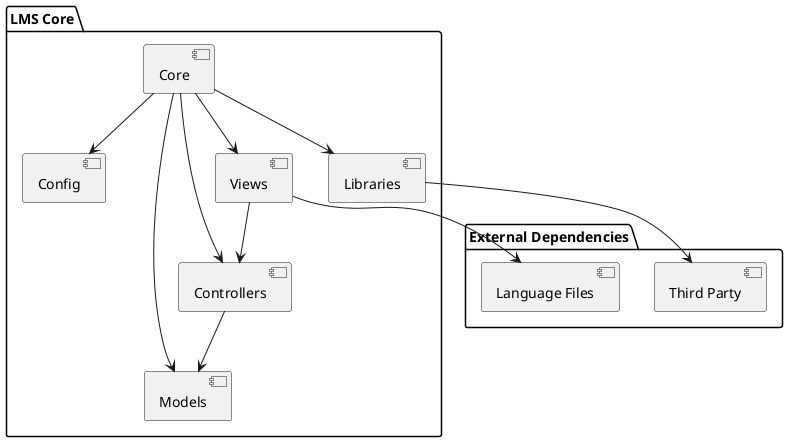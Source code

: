 @startuml Core Architecture

package "LMS Core" {
    [Core] as core
    [Config] as config
    [Libraries] as libs
    [Models] as models
    [Controllers] as controllers
    [Views] as views
}

package "External Dependencies" {
    [Third Party] as third_party
    [Language Files] as language
}

core --> config
core --> libs
core --> models
core --> controllers
core --> views

controllers --> models
views --> controllers
libs --> third_party
views --> language

@enduml 